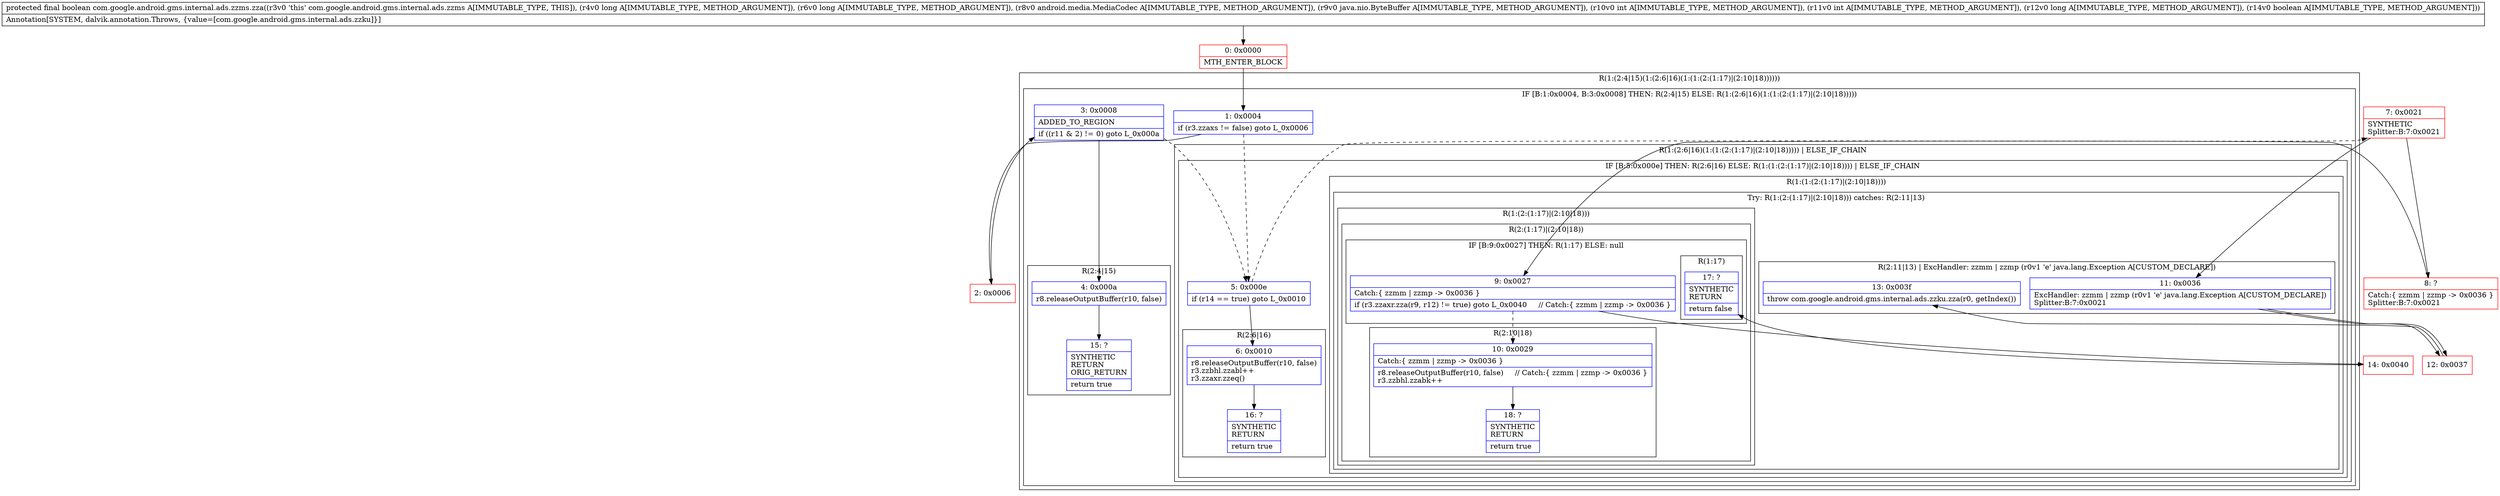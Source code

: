 digraph "CFG forcom.google.android.gms.internal.ads.zzms.zza(JJLandroid\/media\/MediaCodec;Ljava\/nio\/ByteBuffer;IIJZ)Z" {
subgraph cluster_Region_940167022 {
label = "R(1:(2:4|15)(1:(2:6|16)(1:(1:(2:(1:17)|(2:10|18))))))";
node [shape=record,color=blue];
subgraph cluster_IfRegion_518951121 {
label = "IF [B:1:0x0004, B:3:0x0008] THEN: R(2:4|15) ELSE: R(1:(2:6|16)(1:(1:(2:(1:17)|(2:10|18)))))";
node [shape=record,color=blue];
Node_1 [shape=record,label="{1\:\ 0x0004|if (r3.zzaxs != false) goto L_0x0006\l}"];
Node_3 [shape=record,label="{3\:\ 0x0008|ADDED_TO_REGION\l|if ((r11 & 2) != 0) goto L_0x000a\l}"];
subgraph cluster_Region_1077667787 {
label = "R(2:4|15)";
node [shape=record,color=blue];
Node_4 [shape=record,label="{4\:\ 0x000a|r8.releaseOutputBuffer(r10, false)\l}"];
Node_15 [shape=record,label="{15\:\ ?|SYNTHETIC\lRETURN\lORIG_RETURN\l|return true\l}"];
}
subgraph cluster_Region_1509963102 {
label = "R(1:(2:6|16)(1:(1:(2:(1:17)|(2:10|18))))) | ELSE_IF_CHAIN\l";
node [shape=record,color=blue];
subgraph cluster_IfRegion_738517967 {
label = "IF [B:5:0x000e] THEN: R(2:6|16) ELSE: R(1:(1:(2:(1:17)|(2:10|18)))) | ELSE_IF_CHAIN\l";
node [shape=record,color=blue];
Node_5 [shape=record,label="{5\:\ 0x000e|if (r14 == true) goto L_0x0010\l}"];
subgraph cluster_Region_1183221382 {
label = "R(2:6|16)";
node [shape=record,color=blue];
Node_6 [shape=record,label="{6\:\ 0x0010|r8.releaseOutputBuffer(r10, false)\lr3.zzbhl.zzabl++\lr3.zzaxr.zzeq()\l}"];
Node_16 [shape=record,label="{16\:\ ?|SYNTHETIC\lRETURN\l|return true\l}"];
}
subgraph cluster_Region_1495020578 {
label = "R(1:(1:(2:(1:17)|(2:10|18))))";
node [shape=record,color=blue];
subgraph cluster_TryCatchRegion_40714394 {
label = "Try: R(1:(2:(1:17)|(2:10|18))) catches: R(2:11|13)";
node [shape=record,color=blue];
subgraph cluster_Region_167559555 {
label = "R(1:(2:(1:17)|(2:10|18)))";
node [shape=record,color=blue];
subgraph cluster_Region_2067584140 {
label = "R(2:(1:17)|(2:10|18))";
node [shape=record,color=blue];
subgraph cluster_IfRegion_1136218861 {
label = "IF [B:9:0x0027] THEN: R(1:17) ELSE: null";
node [shape=record,color=blue];
Node_9 [shape=record,label="{9\:\ 0x0027|Catch:\{ zzmm \| zzmp \-\> 0x0036 \}\l|if (r3.zzaxr.zza(r9, r12) != true) goto L_0x0040     \/\/ Catch:\{ zzmm \| zzmp \-\> 0x0036 \}\l}"];
subgraph cluster_Region_733524880 {
label = "R(1:17)";
node [shape=record,color=blue];
Node_17 [shape=record,label="{17\:\ ?|SYNTHETIC\lRETURN\l|return false\l}"];
}
}
subgraph cluster_Region_1143443389 {
label = "R(2:10|18)";
node [shape=record,color=blue];
Node_10 [shape=record,label="{10\:\ 0x0029|Catch:\{ zzmm \| zzmp \-\> 0x0036 \}\l|r8.releaseOutputBuffer(r10, false)     \/\/ Catch:\{ zzmm \| zzmp \-\> 0x0036 \}\lr3.zzbhl.zzabk++\l}"];
Node_18 [shape=record,label="{18\:\ ?|SYNTHETIC\lRETURN\l|return true\l}"];
}
}
}
subgraph cluster_Region_1503836929 {
label = "R(2:11|13) | ExcHandler: zzmm \| zzmp (r0v1 'e' java.lang.Exception A[CUSTOM_DECLARE])\l";
node [shape=record,color=blue];
Node_11 [shape=record,label="{11\:\ 0x0036|ExcHandler: zzmm \| zzmp (r0v1 'e' java.lang.Exception A[CUSTOM_DECLARE])\lSplitter:B:7:0x0021\l}"];
Node_13 [shape=record,label="{13\:\ 0x003f|throw com.google.android.gms.internal.ads.zzku.zza(r0, getIndex())\l}"];
}
}
}
}
}
}
}
subgraph cluster_Region_1503836929 {
label = "R(2:11|13) | ExcHandler: zzmm \| zzmp (r0v1 'e' java.lang.Exception A[CUSTOM_DECLARE])\l";
node [shape=record,color=blue];
Node_11 [shape=record,label="{11\:\ 0x0036|ExcHandler: zzmm \| zzmp (r0v1 'e' java.lang.Exception A[CUSTOM_DECLARE])\lSplitter:B:7:0x0021\l}"];
Node_13 [shape=record,label="{13\:\ 0x003f|throw com.google.android.gms.internal.ads.zzku.zza(r0, getIndex())\l}"];
}
Node_0 [shape=record,color=red,label="{0\:\ 0x0000|MTH_ENTER_BLOCK\l}"];
Node_2 [shape=record,color=red,label="{2\:\ 0x0006}"];
Node_7 [shape=record,color=red,label="{7\:\ 0x0021|SYNTHETIC\lSplitter:B:7:0x0021\l}"];
Node_8 [shape=record,color=red,label="{8\:\ ?|Catch:\{ zzmm \| zzmp \-\> 0x0036 \}\lSplitter:B:7:0x0021\l}"];
Node_12 [shape=record,color=red,label="{12\:\ 0x0037}"];
Node_14 [shape=record,color=red,label="{14\:\ 0x0040}"];
MethodNode[shape=record,label="{protected final boolean com.google.android.gms.internal.ads.zzms.zza((r3v0 'this' com.google.android.gms.internal.ads.zzms A[IMMUTABLE_TYPE, THIS]), (r4v0 long A[IMMUTABLE_TYPE, METHOD_ARGUMENT]), (r6v0 long A[IMMUTABLE_TYPE, METHOD_ARGUMENT]), (r8v0 android.media.MediaCodec A[IMMUTABLE_TYPE, METHOD_ARGUMENT]), (r9v0 java.nio.ByteBuffer A[IMMUTABLE_TYPE, METHOD_ARGUMENT]), (r10v0 int A[IMMUTABLE_TYPE, METHOD_ARGUMENT]), (r11v0 int A[IMMUTABLE_TYPE, METHOD_ARGUMENT]), (r12v0 long A[IMMUTABLE_TYPE, METHOD_ARGUMENT]), (r14v0 boolean A[IMMUTABLE_TYPE, METHOD_ARGUMENT]))  | Annotation[SYSTEM, dalvik.annotation.Throws, \{value=[com.google.android.gms.internal.ads.zzku]\}]\l}"];
MethodNode -> Node_0;
Node_1 -> Node_2;
Node_1 -> Node_5[style=dashed];
Node_3 -> Node_4;
Node_3 -> Node_5[style=dashed];
Node_4 -> Node_15;
Node_5 -> Node_6;
Node_5 -> Node_7[style=dashed];
Node_6 -> Node_16;
Node_9 -> Node_10[style=dashed];
Node_9 -> Node_14;
Node_10 -> Node_18;
Node_11 -> Node_12;
Node_11 -> Node_12;
Node_0 -> Node_1;
Node_2 -> Node_3;
Node_7 -> Node_8;
Node_7 -> Node_11;
Node_8 -> Node_9;
Node_12 -> Node_13;
Node_14 -> Node_17;
}

